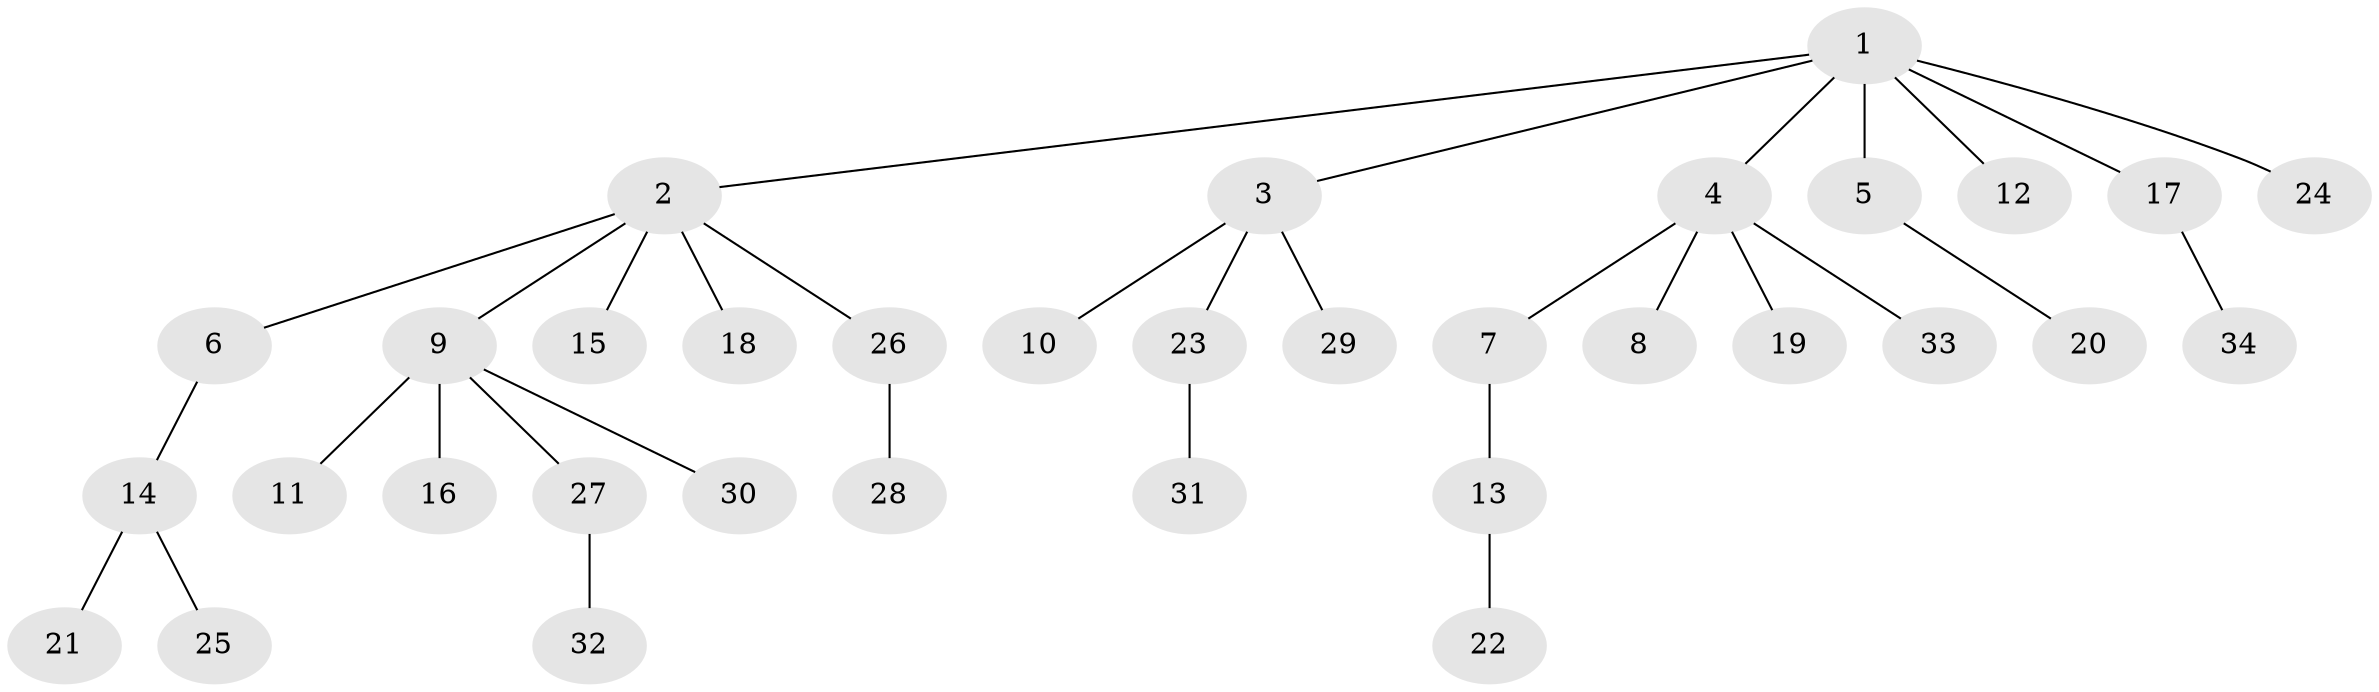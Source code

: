 // original degree distribution, {8: 0.015873015873015872, 7: 0.015873015873015872, 5: 0.015873015873015872, 6: 0.031746031746031744, 3: 0.09523809523809523, 1: 0.5396825396825397, 2: 0.25396825396825395, 4: 0.031746031746031744}
// Generated by graph-tools (version 1.1) at 2025/51/03/04/25 22:51:46]
// undirected, 34 vertices, 33 edges
graph export_dot {
  node [color=gray90,style=filled];
  1;
  2;
  3;
  4;
  5;
  6;
  7;
  8;
  9;
  10;
  11;
  12;
  13;
  14;
  15;
  16;
  17;
  18;
  19;
  20;
  21;
  22;
  23;
  24;
  25;
  26;
  27;
  28;
  29;
  30;
  31;
  32;
  33;
  34;
  1 -- 2 [weight=1.0];
  1 -- 3 [weight=1.0];
  1 -- 4 [weight=1.0];
  1 -- 5 [weight=1.0];
  1 -- 12 [weight=1.0];
  1 -- 17 [weight=1.0];
  1 -- 24 [weight=1.0];
  2 -- 6 [weight=1.0];
  2 -- 9 [weight=1.0];
  2 -- 15 [weight=1.0];
  2 -- 18 [weight=1.0];
  2 -- 26 [weight=1.0];
  3 -- 10 [weight=1.0];
  3 -- 23 [weight=1.0];
  3 -- 29 [weight=1.0];
  4 -- 7 [weight=1.0];
  4 -- 8 [weight=1.0];
  4 -- 19 [weight=1.0];
  4 -- 33 [weight=1.0];
  5 -- 20 [weight=1.0];
  6 -- 14 [weight=1.0];
  7 -- 13 [weight=1.0];
  9 -- 11 [weight=1.0];
  9 -- 16 [weight=1.0];
  9 -- 27 [weight=1.0];
  9 -- 30 [weight=1.0];
  13 -- 22 [weight=1.0];
  14 -- 21 [weight=1.0];
  14 -- 25 [weight=1.0];
  17 -- 34 [weight=1.0];
  23 -- 31 [weight=1.0];
  26 -- 28 [weight=2.0];
  27 -- 32 [weight=1.0];
}
